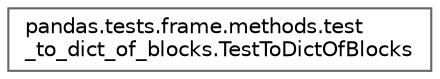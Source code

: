 digraph "Graphical Class Hierarchy"
{
 // LATEX_PDF_SIZE
  bgcolor="transparent";
  edge [fontname=Helvetica,fontsize=10,labelfontname=Helvetica,labelfontsize=10];
  node [fontname=Helvetica,fontsize=10,shape=box,height=0.2,width=0.4];
  rankdir="LR";
  Node0 [id="Node000000",label="pandas.tests.frame.methods.test\l_to_dict_of_blocks.TestToDictOfBlocks",height=0.2,width=0.4,color="grey40", fillcolor="white", style="filled",URL="$d6/d50/classpandas_1_1tests_1_1frame_1_1methods_1_1test__to__dict__of__blocks_1_1TestToDictOfBlocks.html",tooltip=" "];
}

